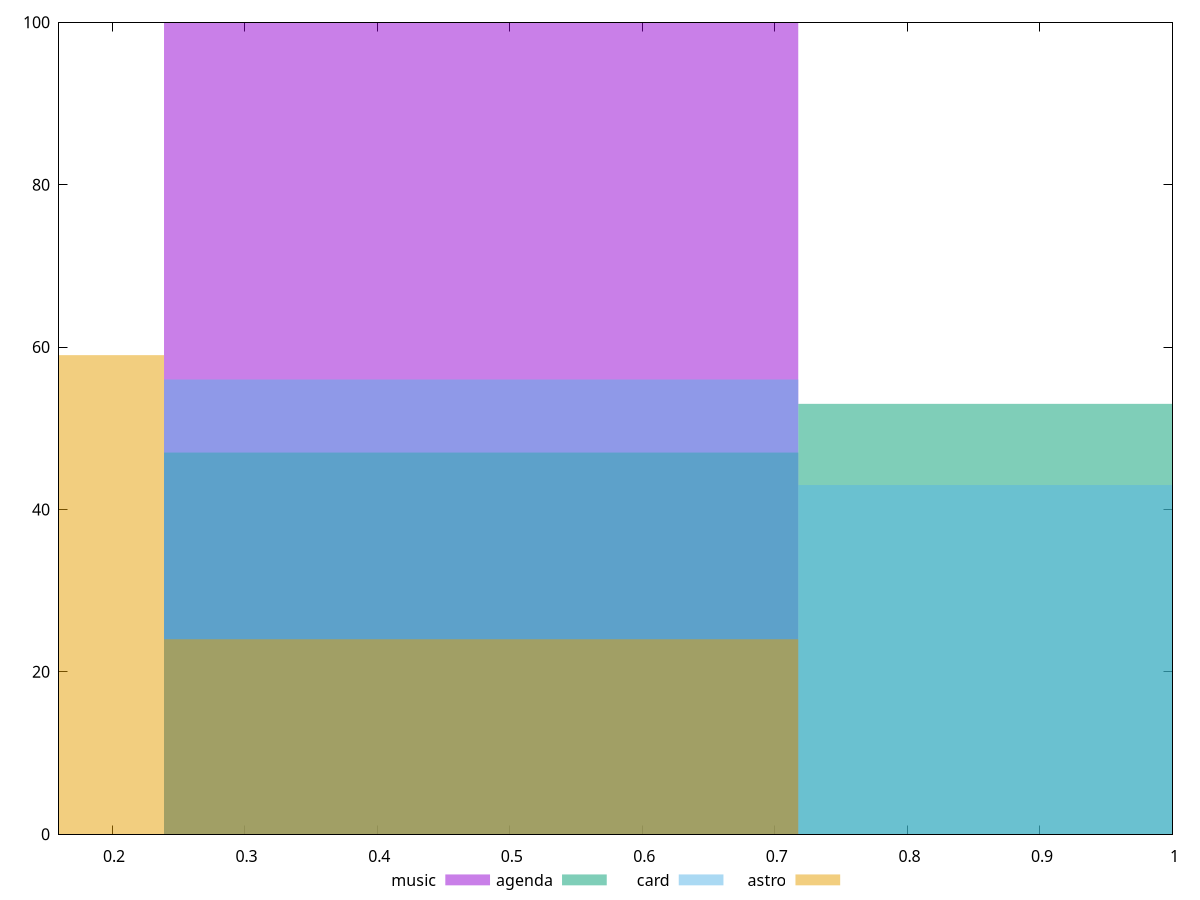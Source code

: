 reset

$music <<EOF
0.47844987335570444 100
EOF

$agenda <<EOF
0.47844987335570444 47
0.9568997467114089 53
EOF

$card <<EOF
0.47844987335570444 56
0.9568997467114089 43
EOF

$astro <<EOF
0.47844987335570444 24
0 59
EOF

set key outside below
set boxwidth 0.47844987335570444
set xrange [0.16:1]
set yrange [0:100]
set trange [0:100]
set style fill transparent solid 0.5 noborder
set terminal svg size 640, 520 enhanced background rgb 'white'
set output "reports/report_00027_2021-02-24T12-40-31.850Z/meta/score/comparison/histogram/all_raw.svg"

plot $music title "music" with boxes, \
     $agenda title "agenda" with boxes, \
     $card title "card" with boxes, \
     $astro title "astro" with boxes

reset
